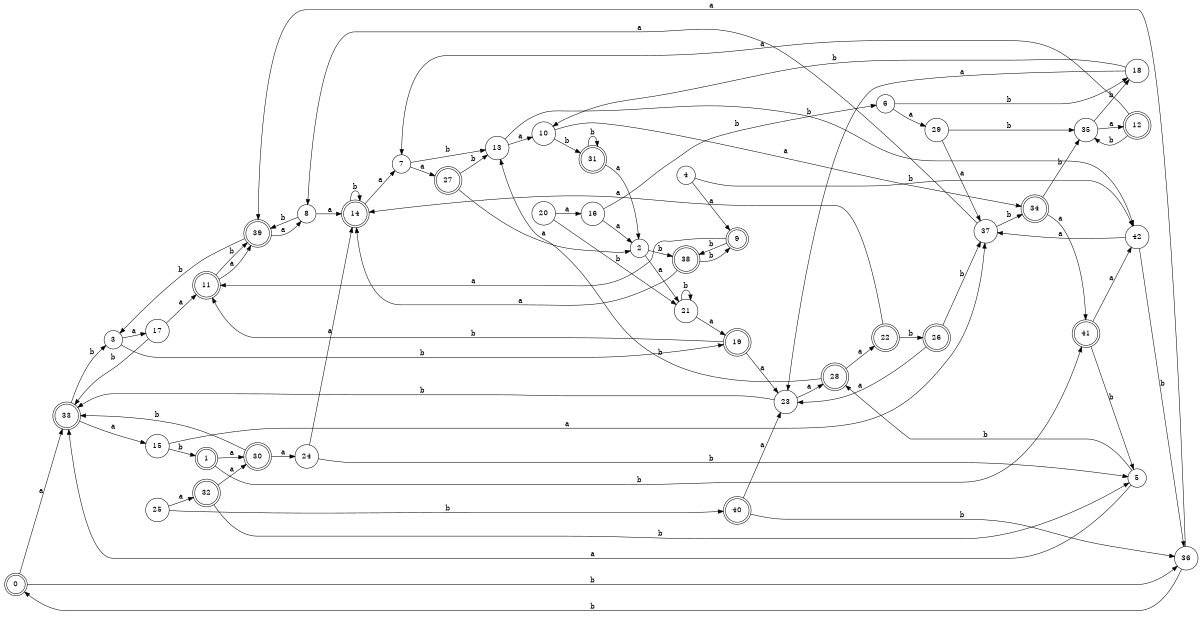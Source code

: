 digraph n35_3 {
__start0 [label="" shape="none"];

rankdir=LR;
size="8,5";

s0 [style="rounded,filled", color="black", fillcolor="white" shape="doublecircle", label="0"];
s1 [style="rounded,filled", color="black", fillcolor="white" shape="doublecircle", label="1"];
s2 [style="filled", color="black", fillcolor="white" shape="circle", label="2"];
s3 [style="filled", color="black", fillcolor="white" shape="circle", label="3"];
s4 [style="filled", color="black", fillcolor="white" shape="circle", label="4"];
s5 [style="filled", color="black", fillcolor="white" shape="circle", label="5"];
s6 [style="filled", color="black", fillcolor="white" shape="circle", label="6"];
s7 [style="filled", color="black", fillcolor="white" shape="circle", label="7"];
s8 [style="filled", color="black", fillcolor="white" shape="circle", label="8"];
s9 [style="rounded,filled", color="black", fillcolor="white" shape="doublecircle", label="9"];
s10 [style="filled", color="black", fillcolor="white" shape="circle", label="10"];
s11 [style="rounded,filled", color="black", fillcolor="white" shape="doublecircle", label="11"];
s12 [style="rounded,filled", color="black", fillcolor="white" shape="doublecircle", label="12"];
s13 [style="filled", color="black", fillcolor="white" shape="circle", label="13"];
s14 [style="rounded,filled", color="black", fillcolor="white" shape="doublecircle", label="14"];
s15 [style="filled", color="black", fillcolor="white" shape="circle", label="15"];
s16 [style="filled", color="black", fillcolor="white" shape="circle", label="16"];
s17 [style="filled", color="black", fillcolor="white" shape="circle", label="17"];
s18 [style="filled", color="black", fillcolor="white" shape="circle", label="18"];
s19 [style="rounded,filled", color="black", fillcolor="white" shape="doublecircle", label="19"];
s20 [style="filled", color="black", fillcolor="white" shape="circle", label="20"];
s21 [style="filled", color="black", fillcolor="white" shape="circle", label="21"];
s22 [style="rounded,filled", color="black", fillcolor="white" shape="doublecircle", label="22"];
s23 [style="filled", color="black", fillcolor="white" shape="circle", label="23"];
s24 [style="filled", color="black", fillcolor="white" shape="circle", label="24"];
s25 [style="filled", color="black", fillcolor="white" shape="circle", label="25"];
s26 [style="rounded,filled", color="black", fillcolor="white" shape="doublecircle", label="26"];
s27 [style="rounded,filled", color="black", fillcolor="white" shape="doublecircle", label="27"];
s28 [style="rounded,filled", color="black", fillcolor="white" shape="doublecircle", label="28"];
s29 [style="filled", color="black", fillcolor="white" shape="circle", label="29"];
s30 [style="rounded,filled", color="black", fillcolor="white" shape="doublecircle", label="30"];
s31 [style="rounded,filled", color="black", fillcolor="white" shape="doublecircle", label="31"];
s32 [style="rounded,filled", color="black", fillcolor="white" shape="doublecircle", label="32"];
s33 [style="rounded,filled", color="black", fillcolor="white" shape="doublecircle", label="33"];
s34 [style="rounded,filled", color="black", fillcolor="white" shape="doublecircle", label="34"];
s35 [style="filled", color="black", fillcolor="white" shape="circle", label="35"];
s36 [style="filled", color="black", fillcolor="white" shape="circle", label="36"];
s37 [style="filled", color="black", fillcolor="white" shape="circle", label="37"];
s38 [style="rounded,filled", color="black", fillcolor="white" shape="doublecircle", label="38"];
s39 [style="rounded,filled", color="black", fillcolor="white" shape="doublecircle", label="39"];
s40 [style="rounded,filled", color="black", fillcolor="white" shape="doublecircle", label="40"];
s41 [style="rounded,filled", color="black", fillcolor="white" shape="doublecircle", label="41"];
s42 [style="filled", color="black", fillcolor="white" shape="circle", label="42"];
s0 -> s33 [label="a"];
s0 -> s36 [label="b"];
s1 -> s30 [label="a"];
s1 -> s41 [label="b"];
s2 -> s21 [label="a"];
s2 -> s38 [label="b"];
s3 -> s17 [label="a"];
s3 -> s19 [label="b"];
s4 -> s9 [label="a"];
s4 -> s42 [label="b"];
s5 -> s33 [label="a"];
s5 -> s28 [label="b"];
s6 -> s29 [label="a"];
s6 -> s18 [label="b"];
s7 -> s27 [label="a"];
s7 -> s13 [label="b"];
s8 -> s14 [label="a"];
s8 -> s39 [label="b"];
s9 -> s11 [label="a"];
s9 -> s38 [label="b"];
s10 -> s34 [label="a"];
s10 -> s31 [label="b"];
s11 -> s39 [label="a"];
s11 -> s39 [label="b"];
s12 -> s7 [label="a"];
s12 -> s35 [label="b"];
s13 -> s10 [label="a"];
s13 -> s42 [label="b"];
s14 -> s7 [label="a"];
s14 -> s14 [label="b"];
s15 -> s37 [label="a"];
s15 -> s1 [label="b"];
s16 -> s2 [label="a"];
s16 -> s6 [label="b"];
s17 -> s11 [label="a"];
s17 -> s33 [label="b"];
s18 -> s23 [label="a"];
s18 -> s10 [label="b"];
s19 -> s23 [label="a"];
s19 -> s11 [label="b"];
s20 -> s16 [label="a"];
s20 -> s21 [label="b"];
s21 -> s19 [label="a"];
s21 -> s21 [label="b"];
s22 -> s14 [label="a"];
s22 -> s26 [label="b"];
s23 -> s28 [label="a"];
s23 -> s33 [label="b"];
s24 -> s14 [label="a"];
s24 -> s5 [label="b"];
s25 -> s32 [label="a"];
s25 -> s40 [label="b"];
s26 -> s23 [label="a"];
s26 -> s37 [label="b"];
s27 -> s2 [label="a"];
s27 -> s13 [label="b"];
s28 -> s22 [label="a"];
s28 -> s13 [label="b"];
s29 -> s37 [label="a"];
s29 -> s35 [label="b"];
s30 -> s24 [label="a"];
s30 -> s33 [label="b"];
s31 -> s2 [label="a"];
s31 -> s31 [label="b"];
s32 -> s30 [label="a"];
s32 -> s5 [label="b"];
s33 -> s15 [label="a"];
s33 -> s3 [label="b"];
s34 -> s41 [label="a"];
s34 -> s35 [label="b"];
s35 -> s12 [label="a"];
s35 -> s18 [label="b"];
s36 -> s39 [label="a"];
s36 -> s0 [label="b"];
s37 -> s8 [label="a"];
s37 -> s34 [label="b"];
s38 -> s14 [label="a"];
s38 -> s9 [label="b"];
s39 -> s8 [label="a"];
s39 -> s3 [label="b"];
s40 -> s23 [label="a"];
s40 -> s36 [label="b"];
s41 -> s42 [label="a"];
s41 -> s5 [label="b"];
s42 -> s37 [label="a"];
s42 -> s36 [label="b"];

}